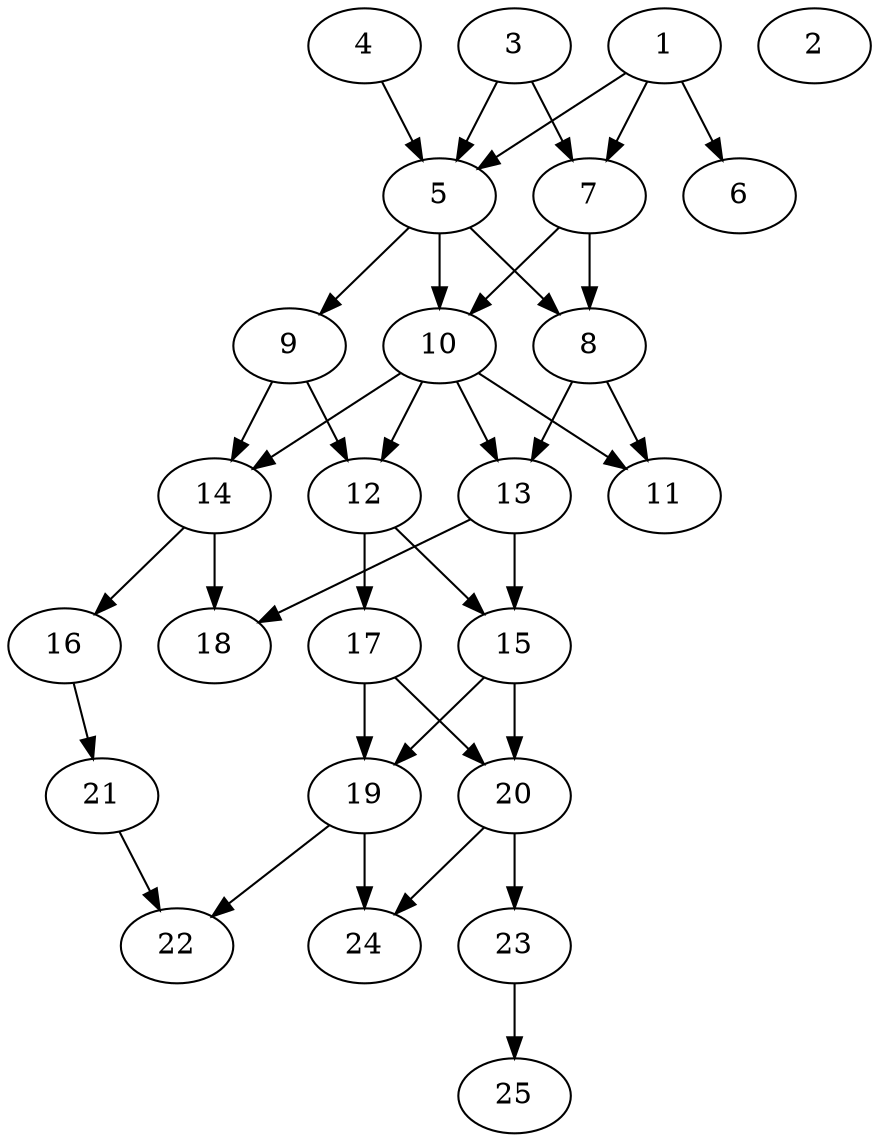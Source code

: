 // DAG automatically generated by daggen at Thu Oct  3 14:00:39 2019
// ./daggen --dot -n 25 --ccr 0.3 --fat 0.5 --regular 0.9 --density 0.6 --mindata 5242880 --maxdata 52428800 
digraph G {
  1 [size="60883627", alpha="0.02", expect_size="18265088"] 
  1 -> 5 [size ="18265088"]
  1 -> 6 [size ="18265088"]
  1 -> 7 [size ="18265088"]
  2 [size="146305707", alpha="0.11", expect_size="43891712"] 
  3 [size="122559147", alpha="0.18", expect_size="36767744"] 
  3 -> 5 [size ="36767744"]
  3 -> 7 [size ="36767744"]
  4 [size="36829867", alpha="0.12", expect_size="11048960"] 
  4 -> 5 [size ="11048960"]
  5 [size="92197547", alpha="0.12", expect_size="27659264"] 
  5 -> 8 [size ="27659264"]
  5 -> 9 [size ="27659264"]
  5 -> 10 [size ="27659264"]
  6 [size="61112320", alpha="0.18", expect_size="18333696"] 
  7 [size="166789120", alpha="0.16", expect_size="50036736"] 
  7 -> 8 [size ="50036736"]
  7 -> 10 [size ="50036736"]
  8 [size="88398507", alpha="0.16", expect_size="26519552"] 
  8 -> 11 [size ="26519552"]
  8 -> 13 [size ="26519552"]
  9 [size="152500907", alpha="0.15", expect_size="45750272"] 
  9 -> 12 [size ="45750272"]
  9 -> 14 [size ="45750272"]
  10 [size="148893013", alpha="0.02", expect_size="44667904"] 
  10 -> 11 [size ="44667904"]
  10 -> 12 [size ="44667904"]
  10 -> 13 [size ="44667904"]
  10 -> 14 [size ="44667904"]
  11 [size="79452160", alpha="0.02", expect_size="23835648"] 
  12 [size="94467413", alpha="0.14", expect_size="28340224"] 
  12 -> 15 [size ="28340224"]
  12 -> 17 [size ="28340224"]
  13 [size="26173440", alpha="0.15", expect_size="7852032"] 
  13 -> 15 [size ="7852032"]
  13 -> 18 [size ="7852032"]
  14 [size="165724160", alpha="0.06", expect_size="49717248"] 
  14 -> 16 [size ="49717248"]
  14 -> 18 [size ="49717248"]
  15 [size="100297387", alpha="0.18", expect_size="30089216"] 
  15 -> 19 [size ="30089216"]
  15 -> 20 [size ="30089216"]
  16 [size="37573973", alpha="0.08", expect_size="11272192"] 
  16 -> 21 [size ="11272192"]
  17 [size="22739627", alpha="0.14", expect_size="6821888"] 
  17 -> 19 [size ="6821888"]
  17 -> 20 [size ="6821888"]
  18 [size="149118293", alpha="0.19", expect_size="44735488"] 
  19 [size="114725547", alpha="0.05", expect_size="34417664"] 
  19 -> 22 [size ="34417664"]
  19 -> 24 [size ="34417664"]
  20 [size="78554453", alpha="0.18", expect_size="23566336"] 
  20 -> 23 [size ="23566336"]
  20 -> 24 [size ="23566336"]
  21 [size="97959253", alpha="0.16", expect_size="29387776"] 
  21 -> 22 [size ="29387776"]
  22 [size="111322453", alpha="0.11", expect_size="33396736"] 
  23 [size="66317653", alpha="0.18", expect_size="19895296"] 
  23 -> 25 [size ="19895296"]
  24 [size="25647787", alpha="0.09", expect_size="7694336"] 
  25 [size="72506027", alpha="0.08", expect_size="21751808"] 
}
